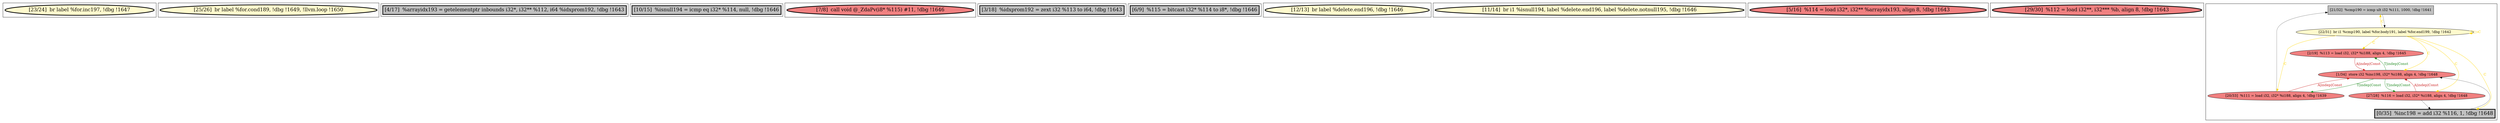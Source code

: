
digraph G {





subgraph cluster11 {


node5658 [penwidth=3.0,fontsize=20,fillcolor=lemonchiffon,label="[23/24]  br label %for.inc197, !dbg !1647",shape=ellipse,style=filled ]



}

subgraph cluster10 {


node5657 [penwidth=3.0,fontsize=20,fillcolor=lemonchiffon,label="[25/26]  br label %for.cond189, !dbg !1649, !llvm.loop !1650",shape=ellipse,style=filled ]



}

subgraph cluster9 {


node5656 [penwidth=3.0,fontsize=20,fillcolor=grey,label="[4/17]  %arrayidx193 = getelementptr inbounds i32*, i32** %112, i64 %idxprom192, !dbg !1643",shape=rectangle,style=filled ]



}

subgraph cluster8 {


node5655 [penwidth=3.0,fontsize=20,fillcolor=grey,label="[10/15]  %isnull194 = icmp eq i32* %114, null, !dbg !1646",shape=rectangle,style=filled ]



}

subgraph cluster7 {


node5654 [penwidth=3.0,fontsize=20,fillcolor=lightcoral,label="[7/8]  call void @_ZdaPv(i8* %115) #11, !dbg !1646",shape=ellipse,style=filled ]



}

subgraph cluster6 {


node5653 [penwidth=3.0,fontsize=20,fillcolor=grey,label="[3/18]  %idxprom192 = zext i32 %113 to i64, !dbg !1643",shape=rectangle,style=filled ]



}

subgraph cluster0 {


node5641 [penwidth=3.0,fontsize=20,fillcolor=grey,label="[6/9]  %115 = bitcast i32* %114 to i8*, !dbg !1646",shape=rectangle,style=filled ]



}

subgraph cluster5 {


node5652 [penwidth=3.0,fontsize=20,fillcolor=lemonchiffon,label="[12/13]  br label %delete.end196, !dbg !1646",shape=ellipse,style=filled ]



}

subgraph cluster1 {


node5642 [penwidth=3.0,fontsize=20,fillcolor=lemonchiffon,label="[11/14]  br i1 %isnull194, label %delete.end196, label %delete.notnull195, !dbg !1646",shape=ellipse,style=filled ]



}

subgraph cluster2 {


node5643 [penwidth=3.0,fontsize=20,fillcolor=lightcoral,label="[5/16]  %114 = load i32*, i32** %arrayidx193, align 8, !dbg !1643",shape=ellipse,style=filled ]



}

subgraph cluster3 {


node5644 [penwidth=3.0,fontsize=20,fillcolor=lightcoral,label="[29/30]  %112 = load i32**, i32*** %b, align 8, !dbg !1643",shape=ellipse,style=filled ]



}

subgraph cluster4 {


node5651 [fillcolor=grey,label="[21/32]  %cmp190 = icmp ult i32 %111, 1000, !dbg !1641",shape=rectangle,style=filled ]
node5646 [fillcolor=lightcoral,label="[27/28]  %116 = load i32, i32* %i188, align 4, !dbg !1648",shape=ellipse,style=filled ]
node5645 [fillcolor=lightcoral,label="[20/33]  %111 = load i32, i32* %i188, align 4, !dbg !1639",shape=ellipse,style=filled ]
node5647 [penwidth=3.0,fontsize=20,fillcolor=grey,label="[0/35]  %inc198 = add i32 %116, 1, !dbg !1648",shape=rectangle,style=filled ]
node5649 [fillcolor=lemonchiffon,label="[22/31]  br i1 %cmp190, label %for.body191, label %for.end199, !dbg !1642",shape=ellipse,style=filled ]
node5648 [fillcolor=lightcoral,label="[1/34]  store i32 %inc198, i32* %i188, align 4, !dbg !1648",shape=ellipse,style=filled ]
node5650 [fillcolor=lightcoral,label="[2/19]  %113 = load i32, i32* %i188, align 4, !dbg !1645",shape=ellipse,style=filled ]

node5649->node5650 [style=solid,color=gold,label="C",penwidth=1.0,fontcolor=gold ]
node5647->node5648 [style=solid,color=black,label="",penwidth=0.5,fontcolor=black ]
node5646->node5647 [style=solid,color=black,label="",penwidth=0.5,fontcolor=black ]
node5645->node5648 [style=solid,color=firebrick3,label="A|indep|Const",penwidth=1.0,fontcolor=firebrick3 ]
node5648->node5645 [style=solid,color=forestgreen,label="T|indep|Const",penwidth=1.0,fontcolor=forestgreen ]
node5646->node5648 [style=solid,color=firebrick3,label="A|indep|Const",penwidth=1.0,fontcolor=firebrick3 ]
node5648->node5646 [style=solid,color=forestgreen,label="T|indep|Const",penwidth=1.0,fontcolor=forestgreen ]
node5649->node5651 [style=solid,color=gold,label="C",penwidth=1.0,fontcolor=gold ]
node5645->node5651 [style=solid,color=black,label="",penwidth=0.5,fontcolor=black ]
node5649->node5648 [style=solid,color=gold,label="C",penwidth=1.0,fontcolor=gold ]
node5649->node5645 [style=solid,color=gold,label="C",penwidth=1.0,fontcolor=gold ]
node5651->node5649 [style=solid,color=black,label="",penwidth=0.5,fontcolor=black ]
node5648->node5650 [style=solid,color=forestgreen,label="T|indep|Const",penwidth=1.0,fontcolor=forestgreen ]
node5650->node5648 [style=solid,color=firebrick3,label="A|indep|Const",penwidth=1.0,fontcolor=firebrick3 ]
node5649->node5646 [style=solid,color=gold,label="C",penwidth=1.0,fontcolor=gold ]
node5649->node5649 [style=solid,color=gold,label="C",penwidth=1.0,fontcolor=gold ]
node5649->node5647 [style=solid,color=gold,label="C",penwidth=1.0,fontcolor=gold ]


}

}
